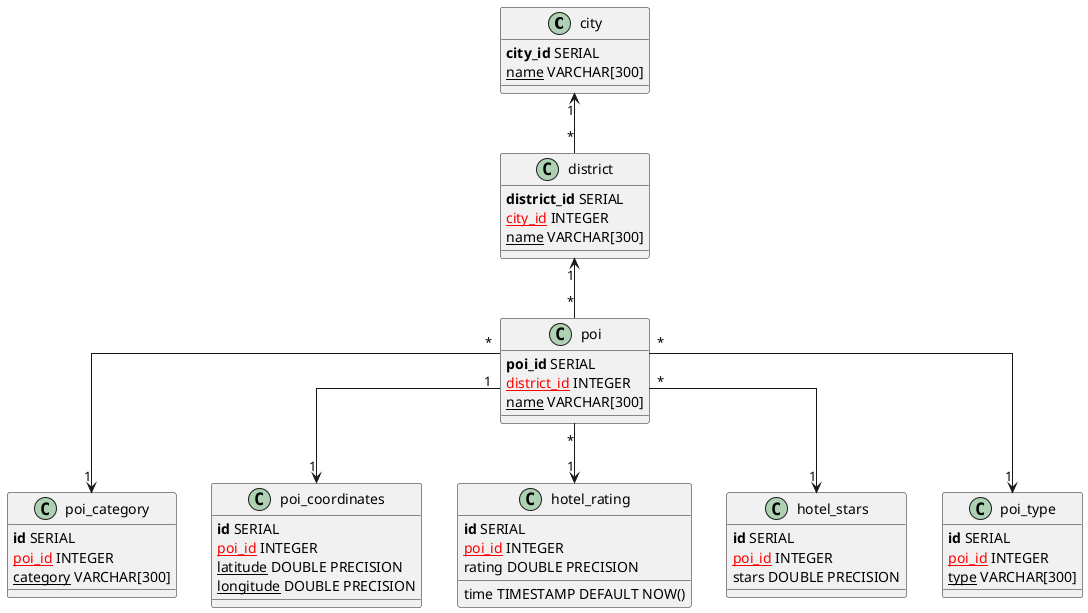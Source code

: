@startuml база_данных

skinparam Linetype ortho

!define Table(name) class name
!define primary_key(x) <b>x</b>
!define unique(x) <color:green>x</color>
!define not_null(x) <u>x</u>
!define foreign_key(x) <color:red>x</color>

Table(city) {
    primary_key(city_id) SERIAL
    not_null(name) VARCHAR[300]
    }

Table(district) {
    primary_key(district_id) SERIAL
    not_null(foreign_key(city_id)) INTEGER
    not_null(name) VARCHAR[300]
    }

Table(poi) {
    primary_key(poi_id) SERIAL
    not_null(foreign_key(district_id)) INTEGER
    not_null(name) VARCHAR[300] 
}

Table(poi_category) {
    primary_key(id) SERIAL
    not_null(foreign_key(poi_id)) INTEGER
    not_null(category) VARCHAR[300] 
}

Table(poi_coordinates) {
    primary_key(id) SERIAL
    not_null(foreign_key(poi_id)) INTEGER
    not_null(latitude) DOUBLE PRECISION
    not_null(longitude) DOUBLE PRECISION  
}

Table(hotel_rating) {
    primary_key(id) SERIAL
    not_null(foreign_key(poi_id)) INTEGER
    rating DOUBLE PRECISION
    time TIMESTAMP DEFAULT NOW()
}

Table(hotel_stars) {
    primary_key(id) SERIAL
    not_null(foreign_key(poi_id)) INTEGER
    stars DOUBLE PRECISION
}

Table(poi_type) {
    primary_key(id) SERIAL
    not_null(foreign_key(poi_id)) INTEGER
    not_null(type) VARCHAR[300] 
}

' Table(poi_time) {
'     primary_key(id) SERIAL
'     not_null(foreign_key(poi_id)) INTEGER
'     opening_time TIME
'     closing_time TIME
' }

' Table(poi_duration) {
'     primary_key(id) SERIAL
'     not_null(foreign_key(poi_id)) INTEGER
'     duration INTEGER
' }

' Table(hotel_price) {
'     primary_key(id) SERIAL
'     not_null(foreign_key(poi_id)) INTEGER
'     price INTEGER
' }

city "1" <-- "*" district
district "1" <-- "*" poi
poi "1" --> "1" poi_coordinates
poi "*" --> "1" poi_category
poi "*" --> "1" poi_type
poi "*" --> "1" hotel_stars
poi "*" --> "1" hotel_rating
' poi "*" --> "1" poi_time
' poi "*" --> "1" poi_duration
' poi "*" --> "1" hotel_price

@enduml 
